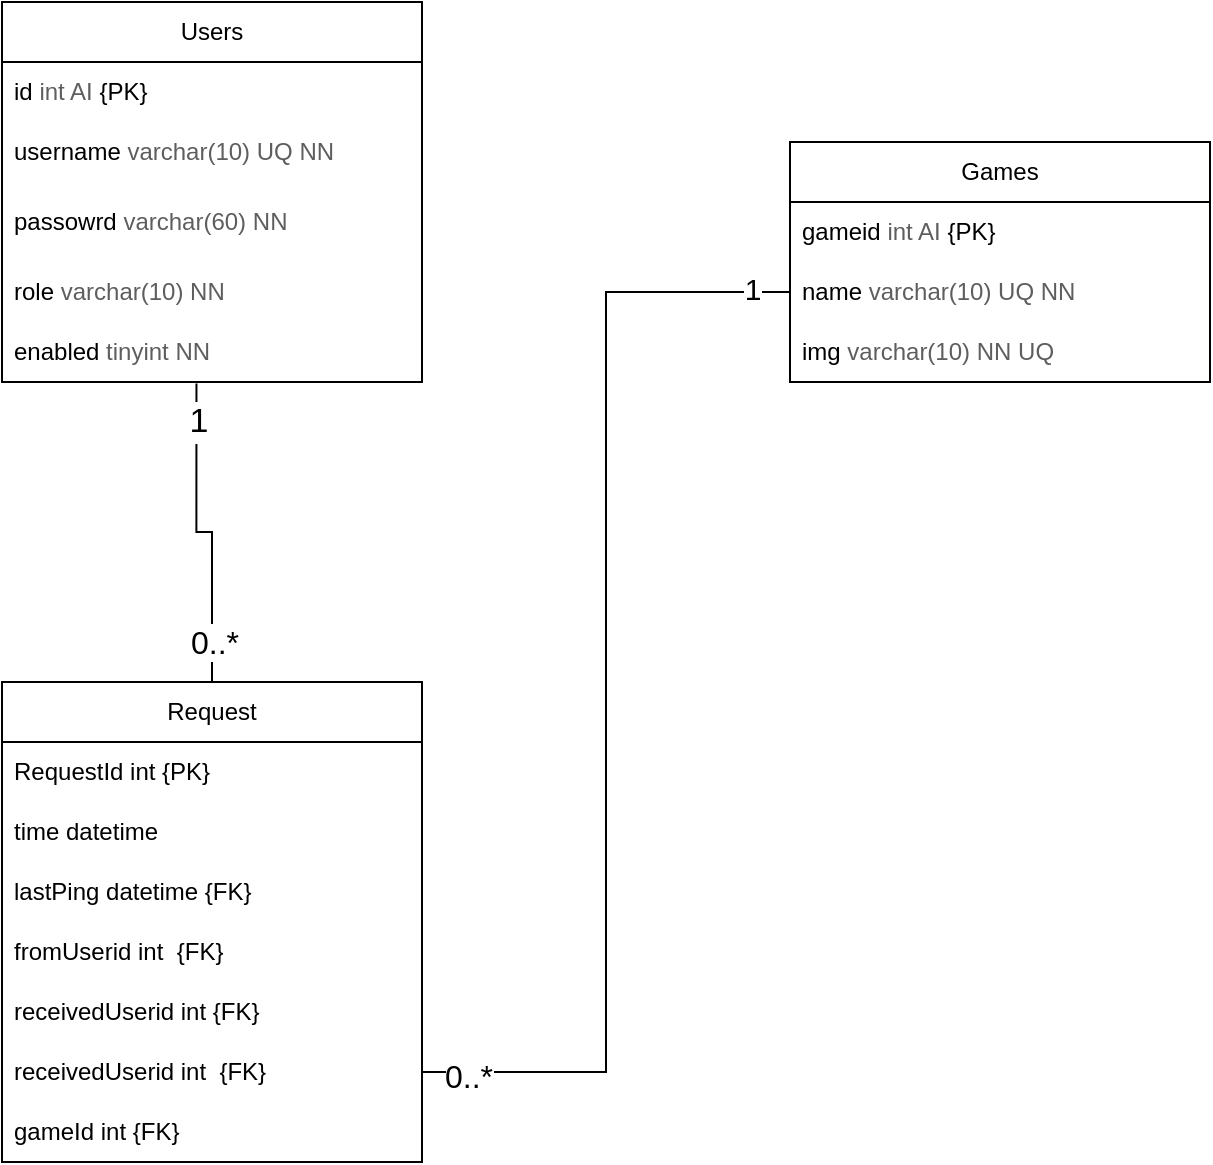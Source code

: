<mxfile version="24.7.7">
  <diagram id="ow3veVYKouEEisT9Znf4" name="Page-1">
    <mxGraphModel dx="728" dy="1680" grid="1" gridSize="10" guides="1" tooltips="1" connect="1" arrows="1" fold="1" page="1" pageScale="1" pageWidth="827" pageHeight="1169" math="0" shadow="0">
      <root>
        <mxCell id="0" />
        <mxCell id="1" parent="0" />
        <mxCell id="h5wU4Jra_da25x6hK2oK-1" value="Users" style="swimlane;fontStyle=0;childLayout=stackLayout;horizontal=1;startSize=30;horizontalStack=0;resizeParent=1;resizeParentMax=0;resizeLast=0;collapsible=1;marginBottom=0;whiteSpace=wrap;html=1;" parent="1" vertex="1">
          <mxGeometry x="20" y="-30" width="210" height="190" as="geometry" />
        </mxCell>
        <mxCell id="h5wU4Jra_da25x6hK2oK-2" value="id&amp;nbsp;&lt;span style=&quot;color: rgb(94, 94, 94); -webkit-text-stroke-color: rgb(94, 94, 94); background-color: initial;&quot;&gt;int AI &lt;/span&gt;&lt;span style=&quot;background-color: initial;&quot;&gt;{PK}&lt;/span&gt;" style="text;strokeColor=none;fillColor=none;align=left;verticalAlign=middle;spacingLeft=4;spacingRight=4;overflow=hidden;points=[[0,0.5],[1,0.5]];portConstraint=eastwest;rotatable=0;whiteSpace=wrap;html=1;" parent="h5wU4Jra_da25x6hK2oK-1" vertex="1">
          <mxGeometry y="30" width="210" height="30" as="geometry" />
        </mxCell>
        <mxCell id="h5wU4Jra_da25x6hK2oK-3" value="username&amp;nbsp;&lt;span style=&quot;color: rgb(94, 94, 94); -webkit-text-stroke-color: rgb(94, 94, 94); background-color: initial;&quot;&gt;varchar(10) UQ NN&lt;/span&gt;" style="text;strokeColor=none;fillColor=none;align=left;verticalAlign=middle;spacingLeft=4;spacingRight=4;overflow=hidden;points=[[0,0.5],[1,0.5]];portConstraint=eastwest;rotatable=0;whiteSpace=wrap;html=1;" parent="h5wU4Jra_da25x6hK2oK-1" vertex="1">
          <mxGeometry y="60" width="210" height="30" as="geometry" />
        </mxCell>
        <mxCell id="h5wU4Jra_da25x6hK2oK-4" value="passowrd&amp;nbsp;&lt;span style=&quot;color: rgb(94, 94, 94); -webkit-text-stroke-color: rgb(94, 94, 94); background-color: initial;&quot;&gt;varchar(60)&lt;/span&gt;&lt;span style=&quot;color: rgb(94, 94, 94); -webkit-text-stroke-color: rgb(94, 94, 94);&quot;&gt;&amp;nbsp;NN&lt;/span&gt;" style="text;strokeColor=none;fillColor=none;align=left;verticalAlign=middle;spacingLeft=4;spacingRight=4;overflow=hidden;points=[[0,0.5],[1,0.5]];portConstraint=eastwest;rotatable=0;whiteSpace=wrap;html=1;" parent="h5wU4Jra_da25x6hK2oK-1" vertex="1">
          <mxGeometry y="90" width="210" height="40" as="geometry" />
        </mxCell>
        <mxCell id="h5wU4Jra_da25x6hK2oK-5" value="role&amp;nbsp;&lt;span style=&quot;color: rgb(94, 94, 94); -webkit-text-stroke-color: rgb(94, 94, 94); background-color: initial;&quot;&gt;varchar(10)&lt;/span&gt;&lt;span style=&quot;color: rgb(94, 94, 94); -webkit-text-stroke-color: rgb(94, 94, 94);&quot;&gt;&amp;nbsp;NN&lt;/span&gt;" style="text;strokeColor=none;fillColor=none;align=left;verticalAlign=middle;spacingLeft=4;spacingRight=4;overflow=hidden;points=[[0,0.5],[1,0.5]];portConstraint=eastwest;rotatable=0;whiteSpace=wrap;html=1;" parent="h5wU4Jra_da25x6hK2oK-1" vertex="1">
          <mxGeometry y="130" width="210" height="30" as="geometry" />
        </mxCell>
        <mxCell id="h5wU4Jra_da25x6hK2oK-6" value="enabled&amp;nbsp;&lt;span style=&quot;color: rgb(94, 94, 94); -webkit-text-stroke-color: rgb(94, 94, 94); background-color: initial;&quot;&gt;tinyint&lt;/span&gt;&lt;span style=&quot;color: rgb(94, 94, 94); -webkit-text-stroke-color: rgb(94, 94, 94);&quot;&gt;&amp;nbsp;NN&lt;/span&gt;" style="text;strokeColor=none;fillColor=none;align=left;verticalAlign=middle;spacingLeft=4;spacingRight=4;overflow=hidden;points=[[0,0.5],[1,0.5]];portConstraint=eastwest;rotatable=0;whiteSpace=wrap;html=1;" parent="h5wU4Jra_da25x6hK2oK-1" vertex="1">
          <mxGeometry y="160" width="210" height="30" as="geometry" />
        </mxCell>
        <mxCell id="0jXAyPtahvuR_Fjw-Tvn-1" value="Games" style="swimlane;fontStyle=0;childLayout=stackLayout;horizontal=1;startSize=30;horizontalStack=0;resizeParent=1;resizeParentMax=0;resizeLast=0;collapsible=1;marginBottom=0;whiteSpace=wrap;html=1;" vertex="1" parent="1">
          <mxGeometry x="414" y="40" width="210" height="120" as="geometry" />
        </mxCell>
        <mxCell id="0jXAyPtahvuR_Fjw-Tvn-2" value="&lt;span style=&quot;-webkit-text-stroke-color: rgb(94, 94, 94); background-color: initial;&quot;&gt;gameid&amp;nbsp;&lt;/span&gt;&lt;span style=&quot;color: rgb(94, 94, 94); -webkit-text-stroke-color: rgb(94, 94, 94); background-color: initial;&quot;&gt;int AI &lt;/span&gt;&lt;span style=&quot;background-color: initial;&quot;&gt;{PK}&lt;/span&gt;" style="text;strokeColor=none;fillColor=none;align=left;verticalAlign=middle;spacingLeft=4;spacingRight=4;overflow=hidden;points=[[0,0.5],[1,0.5]];portConstraint=eastwest;rotatable=0;whiteSpace=wrap;html=1;" vertex="1" parent="0jXAyPtahvuR_Fjw-Tvn-1">
          <mxGeometry y="30" width="210" height="30" as="geometry" />
        </mxCell>
        <mxCell id="0jXAyPtahvuR_Fjw-Tvn-3" value="name&amp;nbsp;&lt;span style=&quot;color: rgb(94, 94, 94); -webkit-text-stroke-color: rgb(94, 94, 94); background-color: initial;&quot;&gt;varchar(10) UQ NN&lt;/span&gt;" style="text;strokeColor=none;fillColor=none;align=left;verticalAlign=middle;spacingLeft=4;spacingRight=4;overflow=hidden;points=[[0,0.5],[1,0.5]];portConstraint=eastwest;rotatable=0;whiteSpace=wrap;html=1;" vertex="1" parent="0jXAyPtahvuR_Fjw-Tvn-1">
          <mxGeometry y="60" width="210" height="30" as="geometry" />
        </mxCell>
        <mxCell id="0jXAyPtahvuR_Fjw-Tvn-6" value="img&amp;nbsp;&lt;span style=&quot;color: rgb(94, 94, 94); -webkit-text-stroke-color: rgb(94, 94, 94);&quot;&gt;varchar(10)&amp;nbsp;&lt;/span&gt;&lt;span style=&quot;color: rgb(94, 94, 94); -webkit-text-stroke-color: rgb(94, 94, 94);&quot;&gt;NN&amp;nbsp;&lt;/span&gt;&lt;span style=&quot;color: rgb(94, 94, 94); -webkit-text-stroke-color: rgb(94, 94, 94);&quot;&gt;UQ&lt;/span&gt;" style="text;strokeColor=none;fillColor=none;align=left;verticalAlign=middle;spacingLeft=4;spacingRight=4;overflow=hidden;points=[[0,0.5],[1,0.5]];portConstraint=eastwest;rotatable=0;whiteSpace=wrap;html=1;" vertex="1" parent="0jXAyPtahvuR_Fjw-Tvn-1">
          <mxGeometry y="90" width="210" height="30" as="geometry" />
        </mxCell>
        <mxCell id="0jXAyPtahvuR_Fjw-Tvn-7" value="Request" style="swimlane;fontStyle=0;childLayout=stackLayout;horizontal=1;startSize=30;horizontalStack=0;resizeParent=1;resizeParentMax=0;resizeLast=0;collapsible=1;marginBottom=0;whiteSpace=wrap;html=1;" vertex="1" parent="1">
          <mxGeometry x="20" y="310" width="210" height="240" as="geometry" />
        </mxCell>
        <mxCell id="0jXAyPtahvuR_Fjw-Tvn-8" value="RequestId int {PK}" style="text;strokeColor=none;fillColor=none;align=left;verticalAlign=middle;spacingLeft=4;spacingRight=4;overflow=hidden;points=[[0,0.5],[1,0.5]];portConstraint=eastwest;rotatable=0;whiteSpace=wrap;html=1;" vertex="1" parent="0jXAyPtahvuR_Fjw-Tvn-7">
          <mxGeometry y="30" width="210" height="30" as="geometry" />
        </mxCell>
        <mxCell id="0jXAyPtahvuR_Fjw-Tvn-9" value="time datetime" style="text;strokeColor=none;fillColor=none;align=left;verticalAlign=middle;spacingLeft=4;spacingRight=4;overflow=hidden;points=[[0,0.5],[1,0.5]];portConstraint=eastwest;rotatable=0;whiteSpace=wrap;html=1;" vertex="1" parent="0jXAyPtahvuR_Fjw-Tvn-7">
          <mxGeometry y="60" width="210" height="30" as="geometry" />
        </mxCell>
        <mxCell id="0jXAyPtahvuR_Fjw-Tvn-15" value="lastPing datetime&amp;nbsp;{FK}" style="text;strokeColor=none;fillColor=none;align=left;verticalAlign=middle;spacingLeft=4;spacingRight=4;overflow=hidden;points=[[0,0.5],[1,0.5]];portConstraint=eastwest;rotatable=0;whiteSpace=wrap;html=1;" vertex="1" parent="0jXAyPtahvuR_Fjw-Tvn-7">
          <mxGeometry y="90" width="210" height="30" as="geometry" />
        </mxCell>
        <mxCell id="0jXAyPtahvuR_Fjw-Tvn-13" value="fromUserid int&amp;nbsp; {FK}" style="text;strokeColor=none;fillColor=none;align=left;verticalAlign=middle;spacingLeft=4;spacingRight=4;overflow=hidden;points=[[0,0.5],[1,0.5]];portConstraint=eastwest;rotatable=0;whiteSpace=wrap;html=1;" vertex="1" parent="0jXAyPtahvuR_Fjw-Tvn-7">
          <mxGeometry y="120" width="210" height="30" as="geometry" />
        </mxCell>
        <mxCell id="0jXAyPtahvuR_Fjw-Tvn-27" value="receivedUserid int {FK}" style="text;strokeColor=none;fillColor=none;align=left;verticalAlign=middle;spacingLeft=4;spacingRight=4;overflow=hidden;points=[[0,0.5],[1,0.5]];portConstraint=eastwest;rotatable=0;whiteSpace=wrap;html=1;" vertex="1" parent="0jXAyPtahvuR_Fjw-Tvn-7">
          <mxGeometry y="150" width="210" height="30" as="geometry" />
        </mxCell>
        <mxCell id="0jXAyPtahvuR_Fjw-Tvn-11" value="receivedUserid int&amp;nbsp; {FK}" style="text;strokeColor=none;fillColor=none;align=left;verticalAlign=middle;spacingLeft=4;spacingRight=4;overflow=hidden;points=[[0,0.5],[1,0.5]];portConstraint=eastwest;rotatable=0;whiteSpace=wrap;html=1;" vertex="1" parent="0jXAyPtahvuR_Fjw-Tvn-7">
          <mxGeometry y="180" width="210" height="30" as="geometry" />
        </mxCell>
        <mxCell id="0jXAyPtahvuR_Fjw-Tvn-16" value="gameId int {FK}" style="text;strokeColor=none;fillColor=none;align=left;verticalAlign=middle;spacingLeft=4;spacingRight=4;overflow=hidden;points=[[0,0.5],[1,0.5]];portConstraint=eastwest;rotatable=0;whiteSpace=wrap;html=1;" vertex="1" parent="0jXAyPtahvuR_Fjw-Tvn-7">
          <mxGeometry y="210" width="210" height="30" as="geometry" />
        </mxCell>
        <mxCell id="0jXAyPtahvuR_Fjw-Tvn-20" style="rounded=0;orthogonalLoop=1;jettySize=auto;html=1;entryX=0.43;entryY=1.113;entryDx=0;entryDy=0;entryPerimeter=0;strokeColor=none;endArrow=none;endFill=0;" edge="1" parent="1" source="0jXAyPtahvuR_Fjw-Tvn-7" target="h5wU4Jra_da25x6hK2oK-6">
          <mxGeometry relative="1" as="geometry" />
        </mxCell>
        <mxCell id="0jXAyPtahvuR_Fjw-Tvn-21" style="rounded=0;orthogonalLoop=1;jettySize=auto;html=1;exitX=0.5;exitY=0;exitDx=0;exitDy=0;entryX=0.463;entryY=1.027;entryDx=0;entryDy=0;entryPerimeter=0;edgeStyle=orthogonalEdgeStyle;endArrow=none;endFill=0;" edge="1" parent="1" source="0jXAyPtahvuR_Fjw-Tvn-7" target="h5wU4Jra_da25x6hK2oK-6">
          <mxGeometry relative="1" as="geometry" />
        </mxCell>
        <mxCell id="0jXAyPtahvuR_Fjw-Tvn-22" value="1" style="edgeLabel;html=1;align=center;verticalAlign=middle;resizable=0;points=[];spacing=5;fontSize=17;" vertex="1" connectable="0" parent="0jXAyPtahvuR_Fjw-Tvn-21">
          <mxGeometry x="0.833" y="-1" relative="1" as="geometry">
            <mxPoint y="6" as="offset" />
          </mxGeometry>
        </mxCell>
        <mxCell id="0jXAyPtahvuR_Fjw-Tvn-23" value="0..*" style="edgeLabel;html=1;align=center;verticalAlign=middle;resizable=0;points=[];fontSize=16;" vertex="1" connectable="0" parent="0jXAyPtahvuR_Fjw-Tvn-21">
          <mxGeometry x="-0.868" y="-1" relative="1" as="geometry">
            <mxPoint y="-10" as="offset" />
          </mxGeometry>
        </mxCell>
        <mxCell id="0jXAyPtahvuR_Fjw-Tvn-24" style="edgeStyle=orthogonalEdgeStyle;rounded=0;orthogonalLoop=1;jettySize=auto;html=1;exitX=0;exitY=0.5;exitDx=0;exitDy=0;entryX=1;entryY=0.5;entryDx=0;entryDy=0;strokeWidth=1;endArrow=none;endFill=0;" edge="1" parent="1" source="0jXAyPtahvuR_Fjw-Tvn-3" target="0jXAyPtahvuR_Fjw-Tvn-11">
          <mxGeometry relative="1" as="geometry" />
        </mxCell>
        <mxCell id="0jXAyPtahvuR_Fjw-Tvn-25" value="1" style="edgeLabel;html=1;align=center;verticalAlign=middle;resizable=0;points=[];fontSize=15;" vertex="1" connectable="0" parent="0jXAyPtahvuR_Fjw-Tvn-24">
          <mxGeometry x="-0.933" y="-2" relative="1" as="geometry">
            <mxPoint as="offset" />
          </mxGeometry>
        </mxCell>
        <mxCell id="0jXAyPtahvuR_Fjw-Tvn-26" value="0..*" style="edgeLabel;html=1;align=center;verticalAlign=middle;resizable=0;points=[];fontSize=16;" vertex="1" connectable="0" parent="0jXAyPtahvuR_Fjw-Tvn-24">
          <mxGeometry x="0.919" y="2" relative="1" as="geometry">
            <mxPoint as="offset" />
          </mxGeometry>
        </mxCell>
      </root>
    </mxGraphModel>
  </diagram>
</mxfile>

